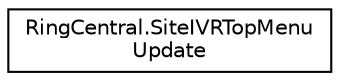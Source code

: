 digraph "Graphical Class Hierarchy"
{
 // LATEX_PDF_SIZE
  edge [fontname="Helvetica",fontsize="10",labelfontname="Helvetica",labelfontsize="10"];
  node [fontname="Helvetica",fontsize="10",shape=record];
  rankdir="LR";
  Node0 [label="RingCentral.SiteIVRTopMenu\lUpdate",height=0.2,width=0.4,color="black", fillcolor="white", style="filled",URL="$classRingCentral_1_1SiteIVRTopMenuUpdate.html",tooltip="Top IVR Menu extension"];
}
